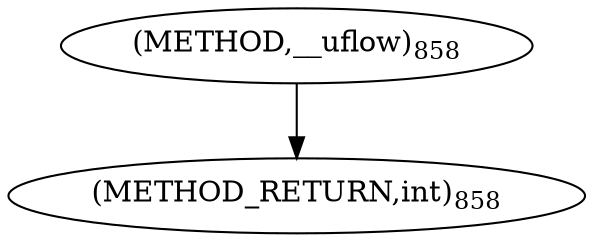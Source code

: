 digraph "__uflow" {  
"30311" [label = <(METHOD,__uflow)<SUB>858</SUB>> ]
"30313" [label = <(METHOD_RETURN,int)<SUB>858</SUB>> ]
  "30311" -> "30313" 
}
